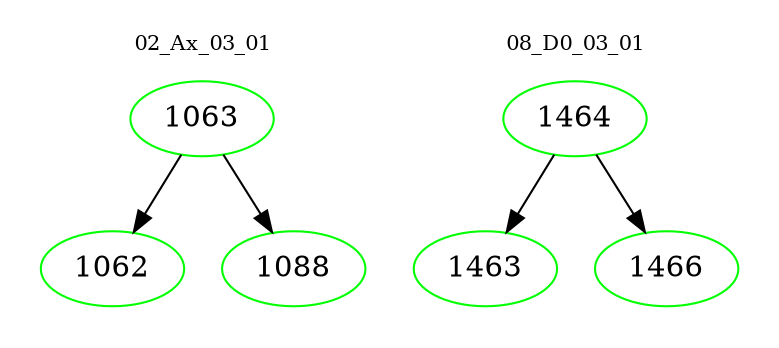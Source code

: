 digraph{
subgraph cluster_0 {
color = white
label = "02_Ax_03_01";
fontsize=10;
T0_1063 [label="1063", color="green"]
T0_1063 -> T0_1062 [color="black"]
T0_1062 [label="1062", color="green"]
T0_1063 -> T0_1088 [color="black"]
T0_1088 [label="1088", color="green"]
}
subgraph cluster_1 {
color = white
label = "08_D0_03_01";
fontsize=10;
T1_1464 [label="1464", color="green"]
T1_1464 -> T1_1463 [color="black"]
T1_1463 [label="1463", color="green"]
T1_1464 -> T1_1466 [color="black"]
T1_1466 [label="1466", color="green"]
}
}
